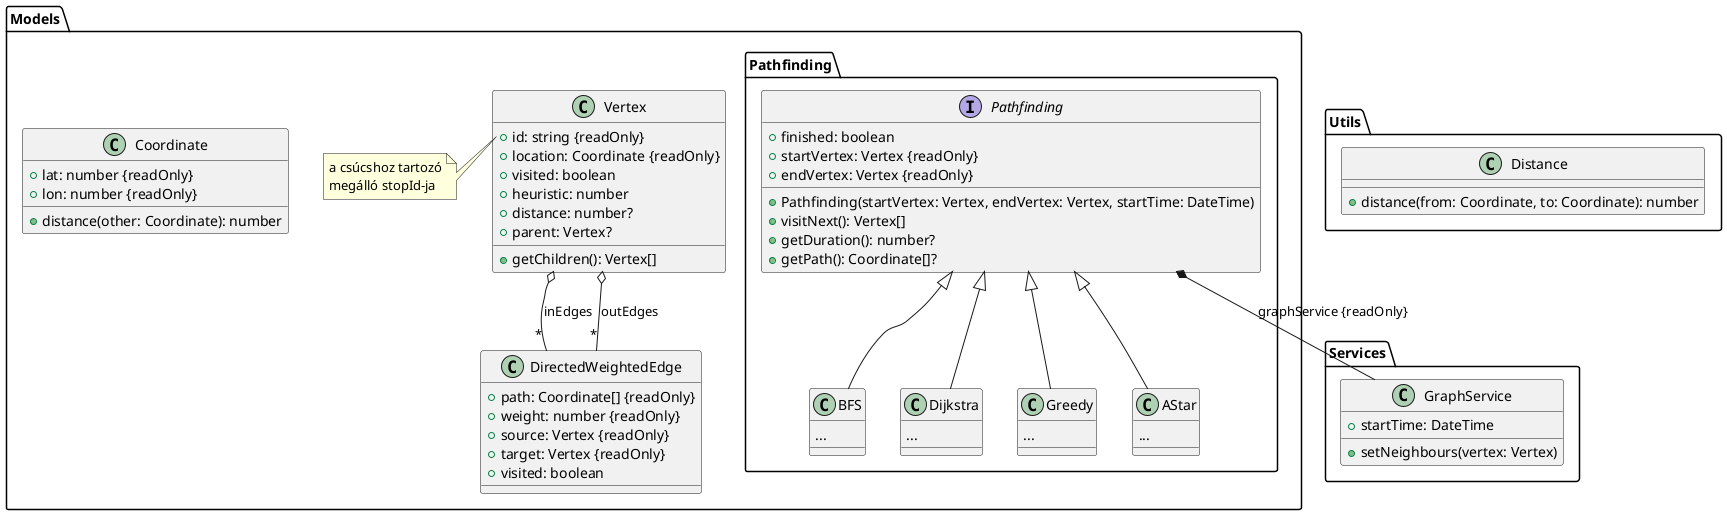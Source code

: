 @startuml class_frontend

' java -jar C:\ProgramData\chocolatey\lib\plantuml\tools\plantuml.jar -picoweb

' 0 to turn off icons, default 10
' skinparam classAttributeIconSize 0

top to bottom direction

package Models {
    class Coordinate {
        + lat: number {readOnly}
        + lon: number {readOnly}
        + distance(other: Coordinate): number
    }

    class Vertex {
        + id: string {readOnly}
        + location: Coordinate {readOnly}
        + visited: boolean
        + heuristic: number
        + distance: number?
        + parent: Vertex?
        + getChildren(): Vertex[]
    }

    note left of Vertex::id
        a csúcshoz tartozó
        megálló stopId-ja
    end note

    Vertex o-- "*" DirectedWeightedEdge : "inEdges" 
    Vertex o-- "*" DirectedWeightedEdge : "outEdges"

    class DirectedWeightedEdge {
        + path: Coordinate[] {readOnly}
        + weight: number {readOnly}
        + source: Vertex {readOnly}
        + target: Vertex {readOnly}
        + visited: boolean
    }

    package Pathfinding {
        class BFS {
            ...
        }

        class Dijkstra {
            ...
        }

        class Greedy {
            ...
        }

        class AStar {
            ...
        }

        interface Pathfinding {
            + finished: boolean
            + startVertex: Vertex {readOnly}
            + endVertex: Vertex {readOnly}
            + Pathfinding(startVertex: Vertex, endVertex: Vertex, startTime: DateTime)
            + visitNext(): Vertex[]
            + getDuration(): number?
            + getPath(): Coordinate[]?
        }

        Pathfinding <|-- BFS
        Pathfinding <|-- Greedy
        Pathfinding <|-- Dijkstra
        Pathfinding <|-- AStar
    }
}

package Services {
    class GraphService {
        + startTime: DateTime
        + setNeighbours(vertex: Vertex)
    }
}

package Utils {
    class Distance {
        + distance(from: Coordinate, to: Coordinate): number
    }
}

Models.Pathfinding.Pathfinding *-- GraphService : graphService {readOnly}

@enduml
